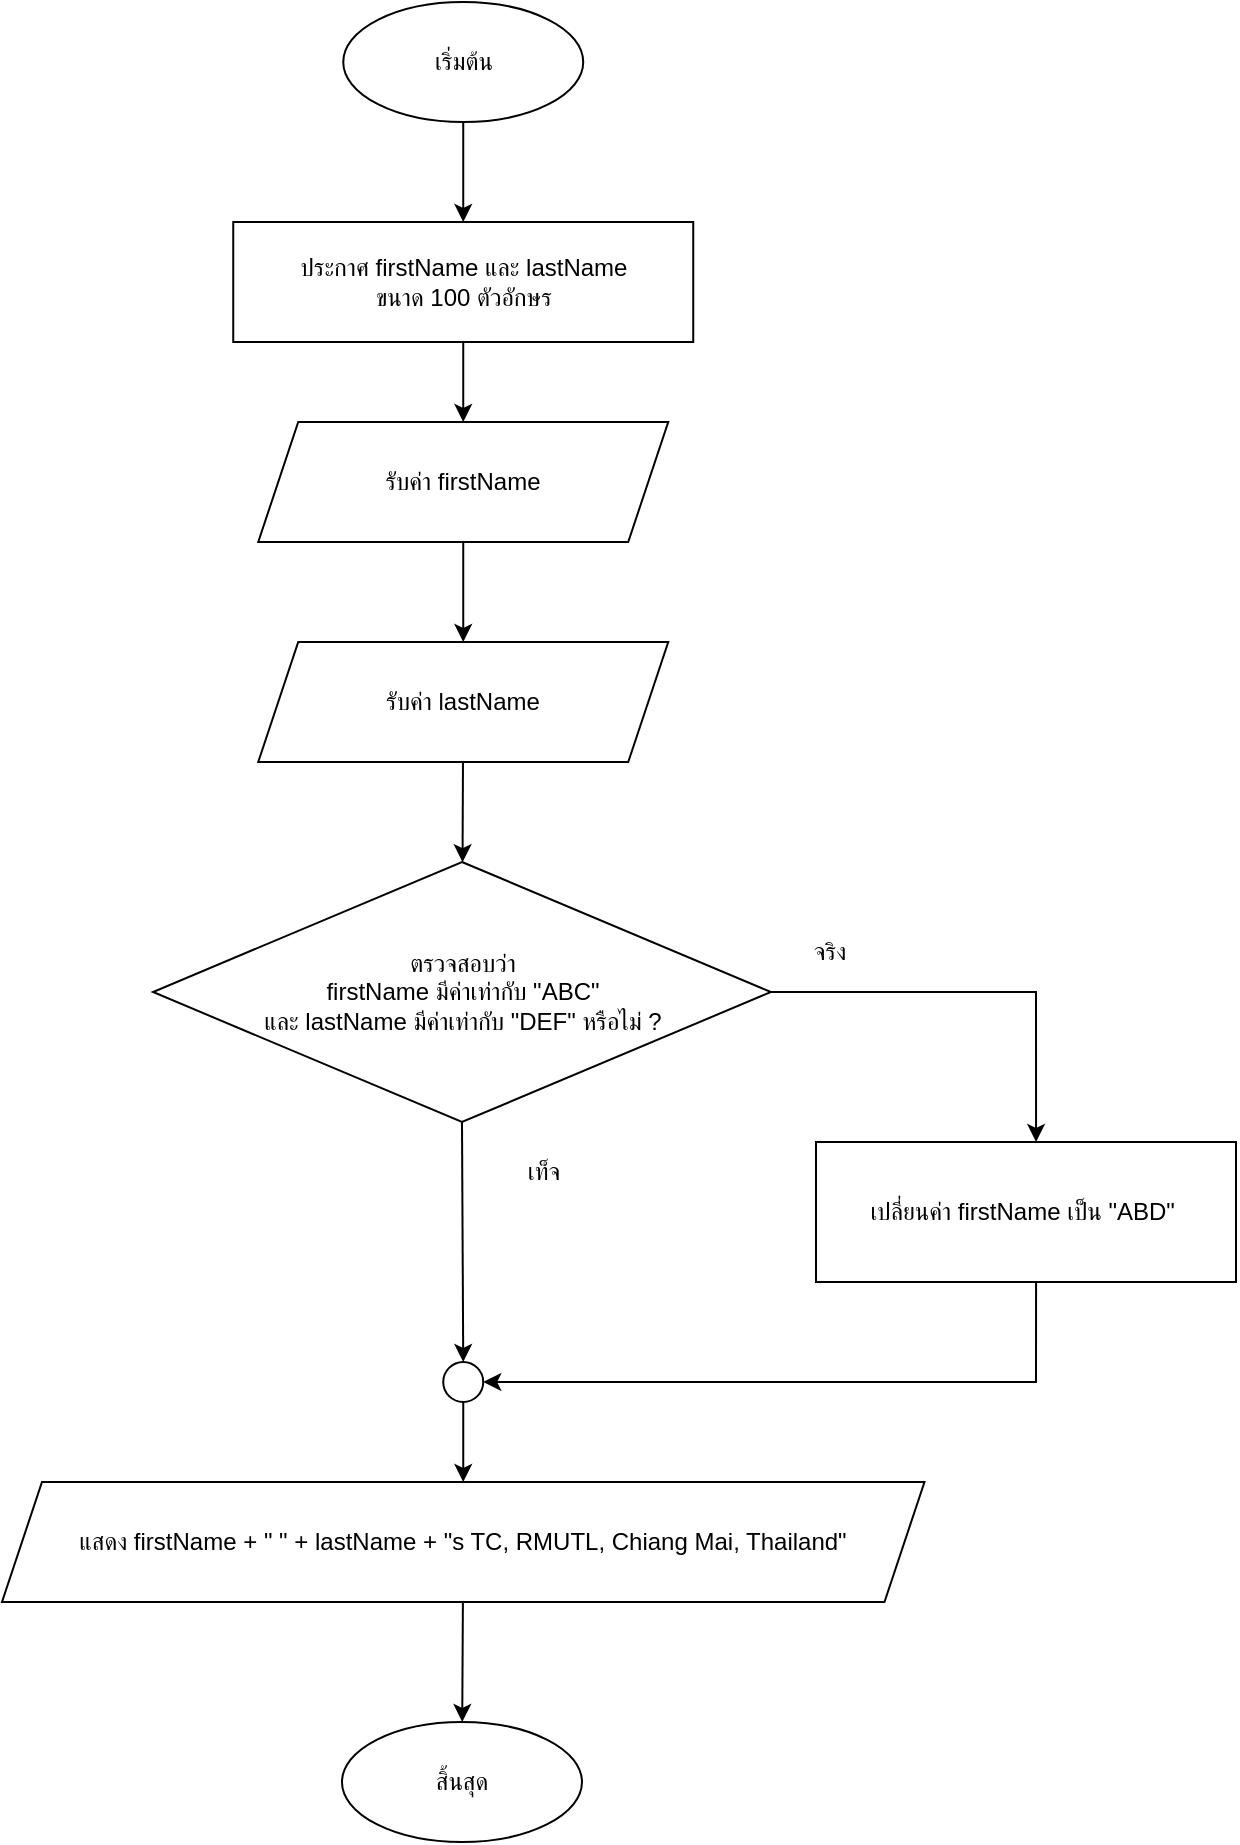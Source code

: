 <mxfile>
    <diagram id="GQla6CF9P6swph8CD5ei" name="Page-1">
        <mxGraphModel dx="1883" dy="1298" grid="1" gridSize="10" guides="1" tooltips="1" connect="1" arrows="1" fold="1" page="1" pageScale="1" pageWidth="827" pageHeight="1169" math="0" shadow="0">
            <root>
                <mxCell id="0"/>
                <mxCell id="1" parent="0"/>
                <mxCell id="40" value="" style="edgeStyle=none;html=1;" parent="1" source="37" target="39" edge="1">
                    <mxGeometry relative="1" as="geometry"/>
                </mxCell>
                <mxCell id="37" value="เริ่มต้น" style="ellipse;whiteSpace=wrap;html=1;" parent="1" vertex="1">
                    <mxGeometry x="353.62" y="90" width="120" height="60" as="geometry"/>
                </mxCell>
                <mxCell id="38" value="สิ้นสุด" style="ellipse;whiteSpace=wrap;html=1;" parent="1" vertex="1">
                    <mxGeometry x="352.99" y="950" width="120" height="60" as="geometry"/>
                </mxCell>
                <mxCell id="42" value="" style="edgeStyle=none;html=1;" parent="1" source="39" target="41" edge="1">
                    <mxGeometry relative="1" as="geometry"/>
                </mxCell>
                <mxCell id="39" value="ประกาศ firstName และ lastName&lt;br&gt;ขนาด 100 ตัวอักษร" style="rounded=0;whiteSpace=wrap;html=1;" parent="1" vertex="1">
                    <mxGeometry x="298.62" y="200" width="230" height="60" as="geometry"/>
                </mxCell>
                <mxCell id="45" value="" style="edgeStyle=none;html=1;" parent="1" source="41" target="44" edge="1">
                    <mxGeometry relative="1" as="geometry"/>
                </mxCell>
                <mxCell id="41" value="รับค่า firstName" style="shape=parallelogram;perimeter=parallelogramPerimeter;whiteSpace=wrap;html=1;fixedSize=1;" parent="1" vertex="1">
                    <mxGeometry x="311.12" y="300" width="205" height="60" as="geometry"/>
                </mxCell>
                <mxCell id="50" value="" style="edgeStyle=none;html=1;" edge="1" parent="1" source="44" target="49">
                    <mxGeometry relative="1" as="geometry"/>
                </mxCell>
                <mxCell id="44" value="รับค่า lastName" style="shape=parallelogram;perimeter=parallelogramPerimeter;whiteSpace=wrap;html=1;fixedSize=1;" parent="1" vertex="1">
                    <mxGeometry x="311.12" y="410" width="205" height="60" as="geometry"/>
                </mxCell>
                <mxCell id="48" value="" style="edgeStyle=none;html=1;" parent="1" source="46" target="38" edge="1">
                    <mxGeometry relative="1" as="geometry"/>
                </mxCell>
                <mxCell id="46" value="แสดง firstName + &quot; &quot; + lastName + &quot;s TC, RMUTL, Chiang Mai, Thailand&quot;" style="shape=parallelogram;perimeter=parallelogramPerimeter;whiteSpace=wrap;html=1;fixedSize=1;" parent="1" vertex="1">
                    <mxGeometry x="182.99" y="830" width="461.25" height="60" as="geometry"/>
                </mxCell>
                <mxCell id="57" style="edgeStyle=none;rounded=0;html=1;entryX=0.524;entryY=0;entryDx=0;entryDy=0;entryPerimeter=0;exitX=1;exitY=0.5;exitDx=0;exitDy=0;" edge="1" parent="1" source="49" target="52">
                    <mxGeometry relative="1" as="geometry">
                        <Array as="points">
                            <mxPoint x="700" y="585"/>
                        </Array>
                    </mxGeometry>
                </mxCell>
                <mxCell id="61" style="edgeStyle=none;rounded=0;html=1;exitX=0.5;exitY=1;exitDx=0;exitDy=0;entryX=0.5;entryY=0;entryDx=0;entryDy=0;" edge="1" parent="1" source="49" target="58">
                    <mxGeometry relative="1" as="geometry"/>
                </mxCell>
                <mxCell id="49" value="ตรวจสอบว่า&lt;br&gt;firstName มีค่าเท่ากับ &quot;ABC&quot;&lt;br&gt;และ lastName มีค่าเท่ากับ &quot;DEF&quot; หรือไม่ ?" style="rhombus;whiteSpace=wrap;html=1;" vertex="1" parent="1">
                    <mxGeometry x="258.52" y="520" width="308.95" height="130" as="geometry"/>
                </mxCell>
                <mxCell id="60" style="edgeStyle=none;rounded=0;html=1;exitX=0.524;exitY=1;exitDx=0;exitDy=0;exitPerimeter=0;" edge="1" parent="1" source="52" target="58">
                    <mxGeometry relative="1" as="geometry">
                        <mxPoint x="710" y="750" as="sourcePoint"/>
                        <Array as="points">
                            <mxPoint x="700" y="780"/>
                        </Array>
                    </mxGeometry>
                </mxCell>
                <mxCell id="52" value="เปลี่ยนค่า firstName เป็น &quot;ABD&quot;&amp;nbsp;" style="rounded=0;whiteSpace=wrap;html=1;" vertex="1" parent="1">
                    <mxGeometry x="590" y="660" width="210" height="70" as="geometry"/>
                </mxCell>
                <mxCell id="59" value="" style="edgeStyle=none;rounded=0;html=1;" edge="1" parent="1" source="58" target="46">
                    <mxGeometry relative="1" as="geometry"/>
                </mxCell>
                <mxCell id="58" value="" style="ellipse;whiteSpace=wrap;html=1;aspect=fixed;" vertex="1" parent="1">
                    <mxGeometry x="403.62" y="770" width="20" height="20" as="geometry"/>
                </mxCell>
                <mxCell id="62" value="จริง" style="text;html=1;strokeColor=none;fillColor=none;align=center;verticalAlign=middle;whiteSpace=wrap;rounded=0;" vertex="1" parent="1">
                    <mxGeometry x="567.47" y="550" width="60" height="30" as="geometry"/>
                </mxCell>
                <mxCell id="63" value="เท็จ" style="text;html=1;strokeColor=none;fillColor=none;align=center;verticalAlign=middle;whiteSpace=wrap;rounded=0;" vertex="1" parent="1">
                    <mxGeometry x="423.62" y="660" width="60" height="30" as="geometry"/>
                </mxCell>
            </root>
        </mxGraphModel>
    </diagram>
</mxfile>